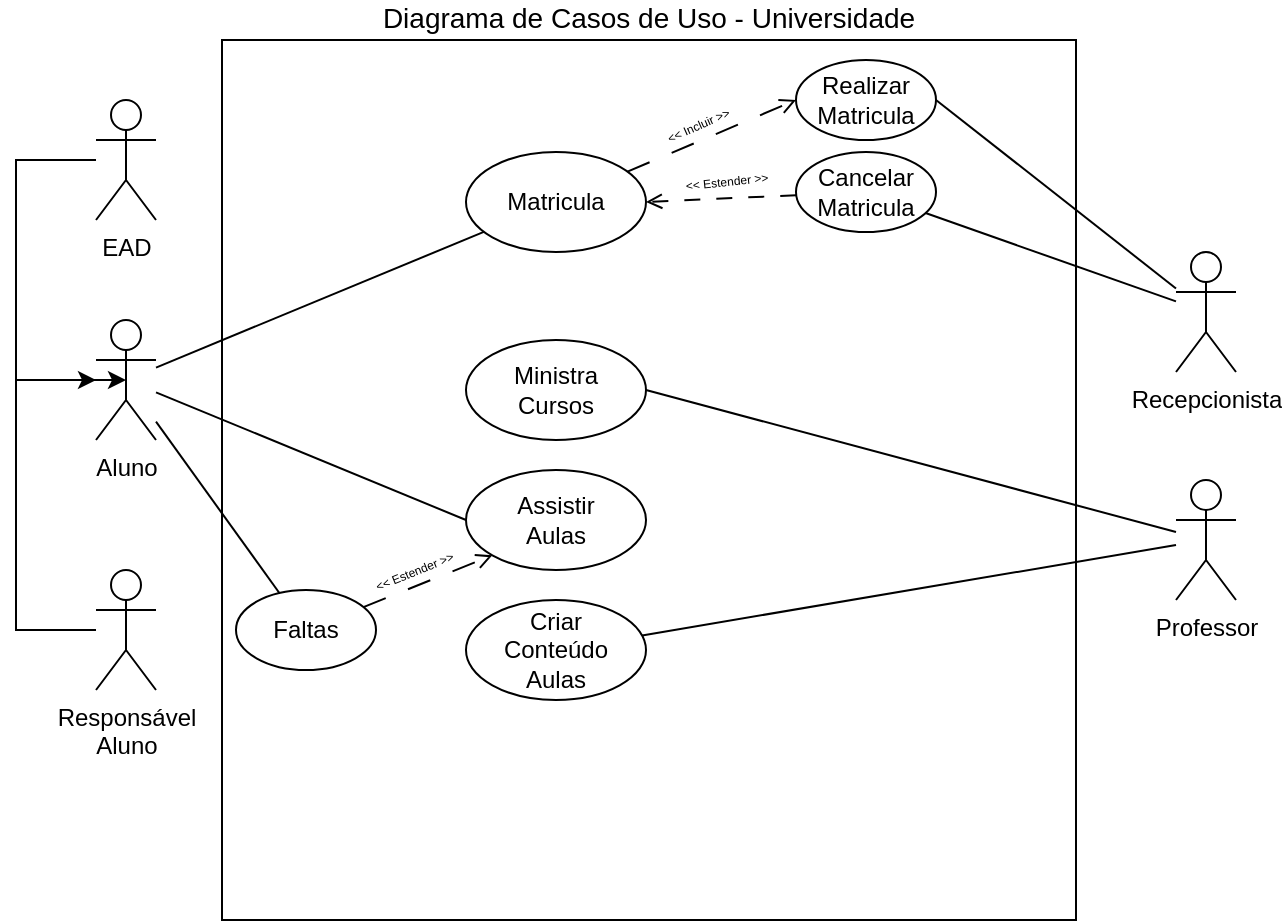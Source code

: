 <mxfile version="24.7.10">
  <diagram name="Página-1" id="eBJkjOKqS5uiPgpf11QO">
    <mxGraphModel dx="1436" dy="705" grid="1" gridSize="10" guides="1" tooltips="1" connect="1" arrows="1" fold="1" page="1" pageScale="1" pageWidth="827" pageHeight="1169" math="0" shadow="0">
      <root>
        <mxCell id="0" />
        <mxCell id="1" parent="0" />
        <mxCell id="KOdopKQrLEAZ2gZfIeln-17" value="&lt;span style=&quot;font-size: 14px; text-wrap: nowrap;&quot;&gt;Diagrama de Casos de Uso - Universidade&lt;/span&gt;" style="rounded=0;whiteSpace=wrap;html=1;direction=south;labelPosition=center;verticalLabelPosition=top;align=center;verticalAlign=bottom;" vertex="1" parent="1">
          <mxGeometry x="203" y="240" width="427" height="440" as="geometry" />
        </mxCell>
        <mxCell id="KOdopKQrLEAZ2gZfIeln-48" style="rounded=0;orthogonalLoop=1;jettySize=auto;html=1;endArrow=none;endFill=0;" edge="1" parent="1" source="KOdopKQrLEAZ2gZfIeln-1" target="KOdopKQrLEAZ2gZfIeln-24">
          <mxGeometry relative="1" as="geometry" />
        </mxCell>
        <mxCell id="KOdopKQrLEAZ2gZfIeln-1" value="Professor" style="shape=umlActor;verticalLabelPosition=bottom;verticalAlign=top;html=1;outlineConnect=0;" vertex="1" parent="1">
          <mxGeometry x="680" y="460" width="30" height="60" as="geometry" />
        </mxCell>
        <mxCell id="KOdopKQrLEAZ2gZfIeln-32" style="rounded=0;orthogonalLoop=1;jettySize=auto;html=1;endArrow=none;endFill=0;" edge="1" parent="1" source="KOdopKQrLEAZ2gZfIeln-3" target="KOdopKQrLEAZ2gZfIeln-5">
          <mxGeometry relative="1" as="geometry" />
        </mxCell>
        <mxCell id="KOdopKQrLEAZ2gZfIeln-34" style="rounded=0;orthogonalLoop=1;jettySize=auto;html=1;entryX=0;entryY=0.5;entryDx=0;entryDy=0;endArrow=none;endFill=0;" edge="1" parent="1" source="KOdopKQrLEAZ2gZfIeln-3" target="KOdopKQrLEAZ2gZfIeln-23">
          <mxGeometry relative="1" as="geometry" />
        </mxCell>
        <mxCell id="KOdopKQrLEAZ2gZfIeln-35" style="rounded=0;orthogonalLoop=1;jettySize=auto;html=1;endArrow=none;endFill=0;" edge="1" parent="1" source="KOdopKQrLEAZ2gZfIeln-3" target="KOdopKQrLEAZ2gZfIeln-26">
          <mxGeometry relative="1" as="geometry" />
        </mxCell>
        <mxCell id="KOdopKQrLEAZ2gZfIeln-3" value="Aluno" style="shape=umlActor;verticalLabelPosition=bottom;verticalAlign=top;html=1;outlineConnect=0;" vertex="1" parent="1">
          <mxGeometry x="140" y="380" width="30" height="60" as="geometry" />
        </mxCell>
        <mxCell id="KOdopKQrLEAZ2gZfIeln-69" style="rounded=0;orthogonalLoop=1;jettySize=auto;html=1;entryX=0;entryY=0.5;entryDx=0;entryDy=0;endArrow=open;endFill=0;dashed=1;dashPattern=12 12;" edge="1" parent="1" source="KOdopKQrLEAZ2gZfIeln-5" target="KOdopKQrLEAZ2gZfIeln-67">
          <mxGeometry relative="1" as="geometry" />
        </mxCell>
        <mxCell id="KOdopKQrLEAZ2gZfIeln-5" value="Matricula" style="ellipse;whiteSpace=wrap;html=1;" vertex="1" parent="1">
          <mxGeometry x="325" y="296" width="90" height="50" as="geometry" />
        </mxCell>
        <mxCell id="KOdopKQrLEAZ2gZfIeln-45" style="rounded=0;orthogonalLoop=1;jettySize=auto;html=1;endArrow=none;endFill=0;" edge="1" parent="1" source="KOdopKQrLEAZ2gZfIeln-6" target="KOdopKQrLEAZ2gZfIeln-10">
          <mxGeometry relative="1" as="geometry" />
        </mxCell>
        <mxCell id="KOdopKQrLEAZ2gZfIeln-68" style="rounded=0;orthogonalLoop=1;jettySize=auto;html=1;entryX=1;entryY=0.5;entryDx=0;entryDy=0;endArrow=none;endFill=0;" edge="1" parent="1" source="KOdopKQrLEAZ2gZfIeln-6" target="KOdopKQrLEAZ2gZfIeln-67">
          <mxGeometry relative="1" as="geometry" />
        </mxCell>
        <mxCell id="KOdopKQrLEAZ2gZfIeln-6" value="Recepcionista" style="shape=umlActor;verticalLabelPosition=bottom;verticalAlign=top;html=1;outlineConnect=0;" vertex="1" parent="1">
          <mxGeometry x="680" y="346" width="30" height="60" as="geometry" />
        </mxCell>
        <mxCell id="KOdopKQrLEAZ2gZfIeln-53" style="edgeStyle=orthogonalEdgeStyle;rounded=0;orthogonalLoop=1;jettySize=auto;html=1;" edge="1" parent="1" source="KOdopKQrLEAZ2gZfIeln-7" target="KOdopKQrLEAZ2gZfIeln-3">
          <mxGeometry relative="1" as="geometry">
            <Array as="points">
              <mxPoint x="100" y="300" />
              <mxPoint x="100" y="410" />
            </Array>
          </mxGeometry>
        </mxCell>
        <mxCell id="KOdopKQrLEAZ2gZfIeln-7" value="EAD" style="shape=umlActor;verticalLabelPosition=bottom;verticalAlign=top;html=1;outlineConnect=0;" vertex="1" parent="1">
          <mxGeometry x="140" y="270" width="30" height="60" as="geometry" />
        </mxCell>
        <mxCell id="KOdopKQrLEAZ2gZfIeln-36" style="rounded=0;orthogonalLoop=1;jettySize=auto;html=1;entryX=1;entryY=0.5;entryDx=0;entryDy=0;dashed=1;dashPattern=8 8;endArrow=open;endFill=0;" edge="1" parent="1" source="KOdopKQrLEAZ2gZfIeln-10" target="KOdopKQrLEAZ2gZfIeln-5">
          <mxGeometry relative="1" as="geometry" />
        </mxCell>
        <mxCell id="KOdopKQrLEAZ2gZfIeln-37" value="&amp;lt;&amp;lt; Estender&amp;nbsp;&amp;gt;&amp;gt;" style="edgeLabel;html=1;align=center;verticalAlign=middle;resizable=0;points=[];fontSize=6;rotation=354;" vertex="1" connectable="0" parent="KOdopKQrLEAZ2gZfIeln-36">
          <mxGeometry x="0.006" y="1" relative="1" as="geometry">
            <mxPoint x="3" y="-10" as="offset" />
          </mxGeometry>
        </mxCell>
        <mxCell id="KOdopKQrLEAZ2gZfIeln-10" value="Cancelar&lt;div&gt;Matricula&lt;/div&gt;" style="ellipse;whiteSpace=wrap;html=1;" vertex="1" parent="1">
          <mxGeometry x="490" y="296" width="70" height="40" as="geometry" />
        </mxCell>
        <mxCell id="KOdopKQrLEAZ2gZfIeln-11" value="Ministra&lt;div&gt;Cursos&lt;/div&gt;" style="ellipse;whiteSpace=wrap;html=1;" vertex="1" parent="1">
          <mxGeometry x="325" y="390" width="90" height="50" as="geometry" />
        </mxCell>
        <mxCell id="KOdopKQrLEAZ2gZfIeln-43" style="edgeStyle=orthogonalEdgeStyle;rounded=0;orthogonalLoop=1;jettySize=auto;html=1;entryX=0.5;entryY=0.5;entryDx=0;entryDy=0;entryPerimeter=0;" edge="1" parent="1" source="KOdopKQrLEAZ2gZfIeln-12" target="KOdopKQrLEAZ2gZfIeln-3">
          <mxGeometry relative="1" as="geometry">
            <Array as="points">
              <mxPoint x="100" y="535" />
              <mxPoint x="100" y="410" />
            </Array>
          </mxGeometry>
        </mxCell>
        <mxCell id="KOdopKQrLEAZ2gZfIeln-12" value="Responsável&lt;br&gt;Aluno" style="shape=umlActor;verticalLabelPosition=bottom;verticalAlign=top;html=1;outlineConnect=0;" vertex="1" parent="1">
          <mxGeometry x="140" y="505" width="30" height="60" as="geometry" />
        </mxCell>
        <mxCell id="KOdopKQrLEAZ2gZfIeln-23" value="Assistir&lt;div&gt;Aulas&lt;/div&gt;" style="ellipse;whiteSpace=wrap;html=1;" vertex="1" parent="1">
          <mxGeometry x="325" y="455" width="90" height="50" as="geometry" />
        </mxCell>
        <mxCell id="KOdopKQrLEAZ2gZfIeln-24" value="Criar&lt;div&gt;Conteúdo&lt;br&gt;Aulas&lt;/div&gt;" style="ellipse;whiteSpace=wrap;html=1;" vertex="1" parent="1">
          <mxGeometry x="325" y="520" width="90" height="50" as="geometry" />
        </mxCell>
        <mxCell id="KOdopKQrLEAZ2gZfIeln-42" style="rounded=0;orthogonalLoop=1;jettySize=auto;html=1;entryX=0;entryY=1;entryDx=0;entryDy=0;endArrow=open;endFill=0;dashed=1;dashPattern=12 12;" edge="1" parent="1" source="KOdopKQrLEAZ2gZfIeln-26" target="KOdopKQrLEAZ2gZfIeln-23">
          <mxGeometry relative="1" as="geometry" />
        </mxCell>
        <mxCell id="KOdopKQrLEAZ2gZfIeln-26" value="Faltas" style="ellipse;whiteSpace=wrap;html=1;" vertex="1" parent="1">
          <mxGeometry x="210" y="515" width="70" height="40" as="geometry" />
        </mxCell>
        <mxCell id="KOdopKQrLEAZ2gZfIeln-41" value="&amp;lt;&amp;lt; Estender &amp;gt;&amp;gt;" style="edgeLabel;html=1;align=center;verticalAlign=middle;resizable=0;points=[];fontSize=6;rotation=338;" vertex="1" connectable="0" parent="1">
          <mxGeometry x="298.736" y="506" as="geometry" />
        </mxCell>
        <mxCell id="KOdopKQrLEAZ2gZfIeln-47" style="rounded=0;orthogonalLoop=1;jettySize=auto;html=1;entryX=1;entryY=0.5;entryDx=0;entryDy=0;endArrow=none;endFill=0;" edge="1" parent="1" source="KOdopKQrLEAZ2gZfIeln-1" target="KOdopKQrLEAZ2gZfIeln-11">
          <mxGeometry relative="1" as="geometry" />
        </mxCell>
        <mxCell id="KOdopKQrLEAZ2gZfIeln-67" value="Realizar&lt;div&gt;Matricula&lt;/div&gt;" style="ellipse;whiteSpace=wrap;html=1;" vertex="1" parent="1">
          <mxGeometry x="490" y="250" width="70" height="40" as="geometry" />
        </mxCell>
        <mxCell id="KOdopKQrLEAZ2gZfIeln-70" value="&amp;lt;&amp;lt; Incluir &amp;gt;&amp;gt;" style="edgeLabel;html=1;align=center;verticalAlign=middle;resizable=0;points=[];fontSize=6;rotation=336;" vertex="1" connectable="0" parent="1">
          <mxGeometry x="443.996" y="290" as="geometry">
            <mxPoint x="-0.159" y="-7.614" as="offset" />
          </mxGeometry>
        </mxCell>
      </root>
    </mxGraphModel>
  </diagram>
</mxfile>
